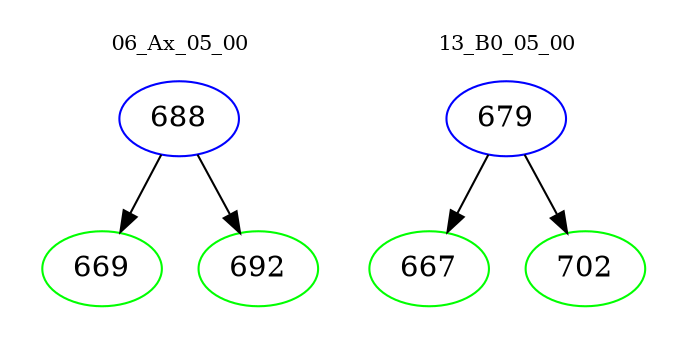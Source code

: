 digraph{
subgraph cluster_0 {
color = white
label = "06_Ax_05_00";
fontsize=10;
T0_688 [label="688", color="blue"]
T0_688 -> T0_669 [color="black"]
T0_669 [label="669", color="green"]
T0_688 -> T0_692 [color="black"]
T0_692 [label="692", color="green"]
}
subgraph cluster_1 {
color = white
label = "13_B0_05_00";
fontsize=10;
T1_679 [label="679", color="blue"]
T1_679 -> T1_667 [color="black"]
T1_667 [label="667", color="green"]
T1_679 -> T1_702 [color="black"]
T1_702 [label="702", color="green"]
}
}
